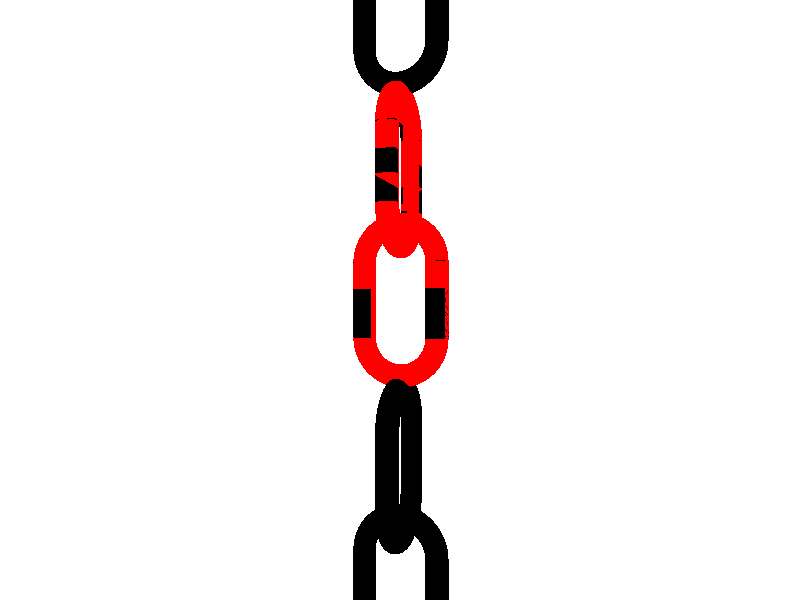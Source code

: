 background {
    rgb<1,1,1>
}

camera {
    location <5,0,-15>
    look_at <0,0,0>
}

light_source {
    <2,5,-3>        // location
    rgb <1,1,1>
}

#declare linkRadius = 0.3;
#declare halfLinkWidth = 1;
#declare halfTorus = 
    difference {
        torus {
            halfLinkWidth, linkRadius 
            rotate <90, 0, 0>
        }

        box {
            <-1- linkRadius, -1-linkRadius, -linkRadius>
            <1+linkRadius, 0, linkRadius>
        }
    };

#declare linkLength = 4;    // must be > halfLinkWidth
#declare sideLength = linkLength - 2*halfLinkWidth;
#declare halfSideLength = sideLength/2;
#declare linkSide = 
    cylinder {
        <0, halfSideLength, 0>
        <0, -halfSideLength, 0>
        linkRadius
    }

#declare chainlink =
    union {
        object {
            halfTorus
            translate <0, halfSideLength, 0>
        }
    
        object {
            halfTorus
            rotate <180,0,0>
            translate <0, -halfSideLength, 0>
        }

        object {
            linkSide
            translate <halfLinkWidth, 0, 0>
        }
        object {
            linkSide
            translate <-halfLinkWidth, 0, 0>
        }
    };

#declare twoLinks =
    union {
        object {
            chainlink
        }  
        object {
            chainlink
            rotate <0,90,0>
            translate <0, linkLength - 2*linkRadius, 0>
        }
    };

object {
    twoLinks 
    texture {
        pigment { rgb<1,0,0> }
    }
}


#declare numLinks = 10;
#declare index = -numLinks/2;
#while (index <= numLinks/2)
    object {
        twoLinks
        translate <0, index*(linkLength*2 - linkRadius), 0>
    }

    #declare index = index + 1;
#end
